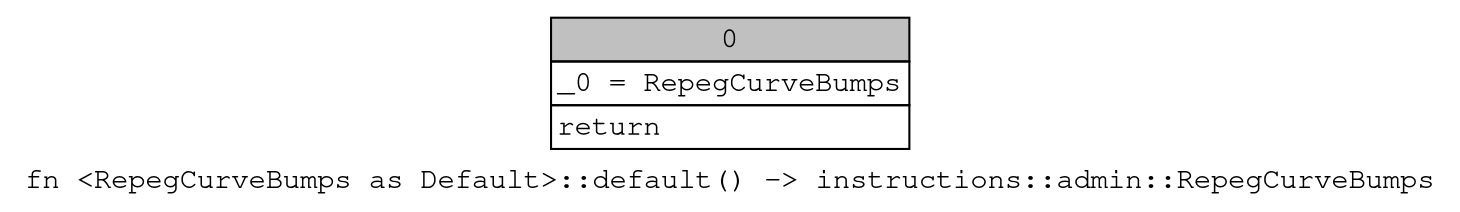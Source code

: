 digraph Mir_0_6902 {
    graph [fontname="Courier, monospace"];
    node [fontname="Courier, monospace"];
    edge [fontname="Courier, monospace"];
    label=<fn &lt;RepegCurveBumps as Default&gt;::default() -&gt; instructions::admin::RepegCurveBumps<br align="left"/>>;
    bb0__0_6902 [shape="none", label=<<table border="0" cellborder="1" cellspacing="0"><tr><td bgcolor="gray" align="center" colspan="1">0</td></tr><tr><td align="left" balign="left">_0 = RepegCurveBumps<br/></td></tr><tr><td align="left">return</td></tr></table>>];
}
